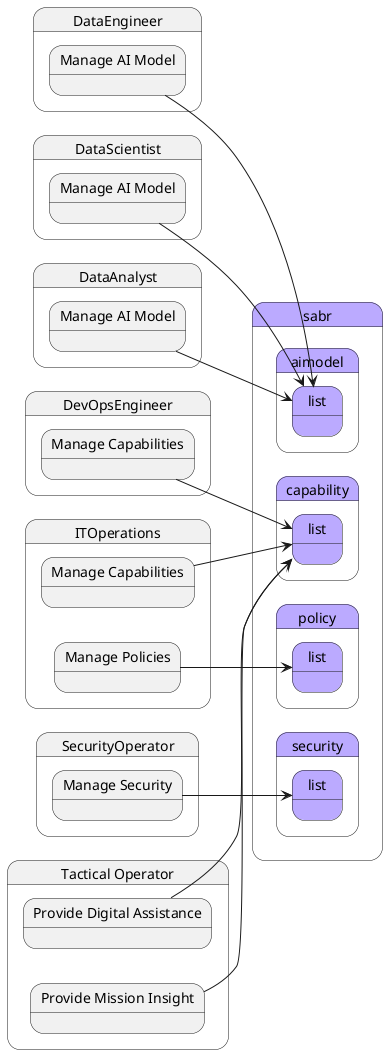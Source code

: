 @startuml
left to right direction



state "DataEngineer" as DataEngineer {
    state "Manage AI Model" as DataEngineerManageAIModel {
    }
}
state "sabr" as sabr #bbaaff {
state "aimodel" as sabraimodel #bbaaff {
state "list" as sabraimodellist #bbaaff {
}
}
}

DataEngineerManageAIModel --> sabraimodellist

state "DataScientist" as DataScientist {
    state "Manage AI Model" as DataScientistManageAIModel {
    }
}
state "sabr" as sabr #bbaaff {
state "aimodel" as sabraimodel #bbaaff {
state "list" as sabraimodellist #bbaaff {
}
}
}

DataScientistManageAIModel --> sabraimodellist

state "DataAnalyst" as DataAnalyst {
    state "Manage AI Model" as DataAnalystManageAIModel {
    }
}
state "sabr" as sabr #bbaaff {
state "aimodel" as sabraimodel #bbaaff {
state "list" as sabraimodellist #bbaaff {
}
}
}

DataAnalystManageAIModel --> sabraimodellist


 
state "DevOpsEngineer" as DevOpsEngineer {
    state "Manage Capabilities" as DevOpsEngineerManageCapabilities {
    }
}
state "sabr" as sabr #bbaaff {
state "capability" as sabrcapability #bbaaff {
state "list" as sabrcapabilitylist #bbaaff {
}
}
}

DevOpsEngineerManageCapabilities --> sabrcapabilitylist

state "ITOperations" as ITOperations {
    state "Manage Capabilities" as ITOperationsManageCapabilities {
    }
}
state "sabr" as sabr #bbaaff {
state "capability" as sabrcapability #bbaaff {
state "list" as sabrcapabilitylist #bbaaff {
}
}
}

ITOperationsManageCapabilities --> sabrcapabilitylist


 
state "ITOperations" as ITOperations {
    state "Manage Policies" as ITOperationsManagePolicies {
    }
}
state "sabr" as sabr #bbaaff {
state "policy" as sabrpolicy #bbaaff {
state "list" as sabrpolicylist #bbaaff {
}
}
}

ITOperationsManagePolicies --> sabrpolicylist


 
state "SecurityOperator" as SecurityOperator {
    state "Manage Security" as SecurityOperatorManageSecurity {
    }
}
state "sabr" as sabr #bbaaff {
state "security" as sabrsecurity #bbaaff {
state "list" as sabrsecuritylist #bbaaff {
}
}
}

SecurityOperatorManageSecurity --> sabrsecuritylist


 
state "TacticalOperator" as TacticalOperator {
    state "Provide Digital Assistance" as TacticalOperatorProvideDigitalAssistance {
    }
}
state "sabr" as sabr #bbaaff {
state "capability" as sabrcapability #bbaaff {
state "list" as sabrcapabilitylist #bbaaff {
}
}
}

TacticalOperatorProvideDigitalAssistance --> sabrcapabilitylist


 
state "Tactical Operator" as TacticalOperator {
    state "Provide Mission Insight" as TacticalOperatorProvideMissionInsight {
    }
}
state "sabr" as sabr #bbaaff {
state "capability" as sabrcapability #bbaaff {
state "list" as sabrcapabilitylist #bbaaff {
}
}
}

TacticalOperatorProvideMissionInsight --> sabrcapabilitylist


 

@enduml

